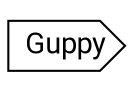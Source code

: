 // ONTBasecall
digraph {
	compound=true rankdir=LR
	node [fontname=Roboto]
	edge [color="#00000080"]
	"call-Guppy" [label=Guppy shape=cds]
}
